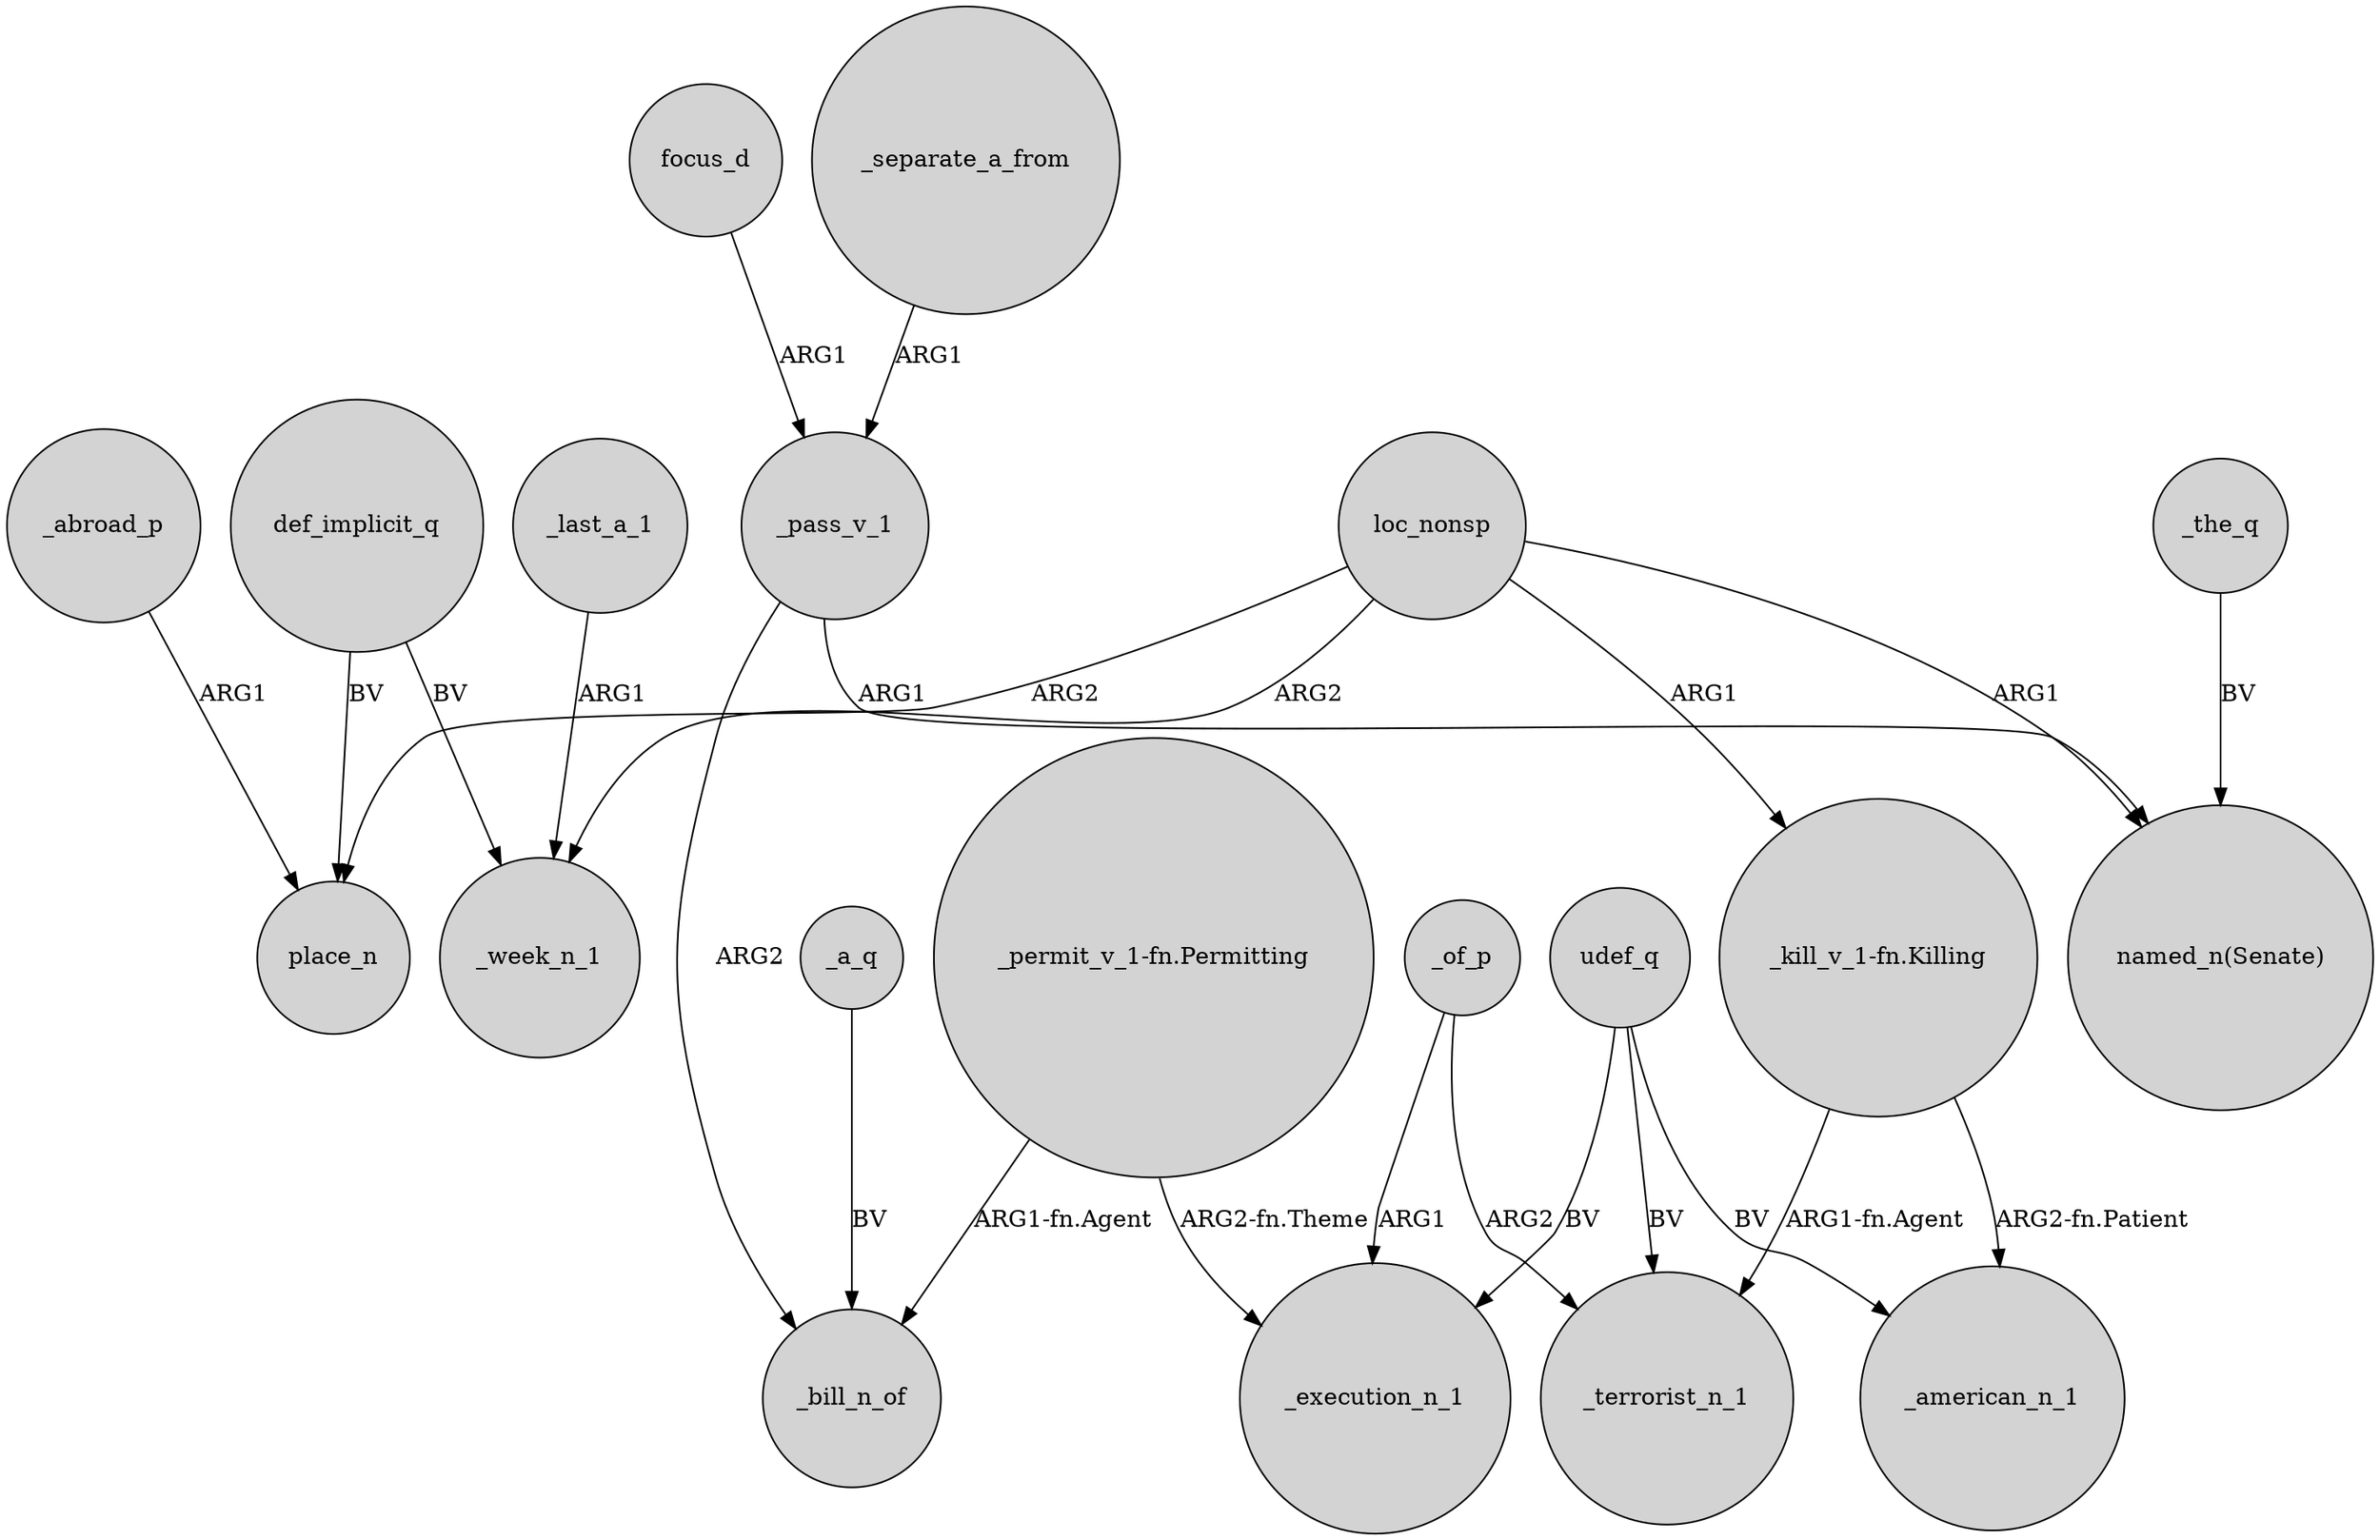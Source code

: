 digraph {
	node [shape=circle style=filled]
	_pass_v_1 -> _bill_n_of [label=ARG2]
	def_implicit_q -> _week_n_1 [label=BV]
	_of_p -> _terrorist_n_1 [label=ARG2]
	_a_q -> _bill_n_of [label=BV]
	_pass_v_1 -> "named_n(Senate)" [label=ARG1]
	udef_q -> _terrorist_n_1 [label=BV]
	"_permit_v_1-fn.Permitting" -> _bill_n_of [label="ARG1-fn.Agent"]
	"_kill_v_1-fn.Killing" -> _terrorist_n_1 [label="ARG1-fn.Agent"]
	def_implicit_q -> place_n [label=BV]
	udef_q -> _execution_n_1 [label=BV]
	focus_d -> _pass_v_1 [label=ARG1]
	loc_nonsp -> _week_n_1 [label=ARG2]
	loc_nonsp -> "_kill_v_1-fn.Killing" [label=ARG1]
	_the_q -> "named_n(Senate)" [label=BV]
	"_permit_v_1-fn.Permitting" -> _execution_n_1 [label="ARG2-fn.Theme"]
	_last_a_1 -> _week_n_1 [label=ARG1]
	_separate_a_from -> _pass_v_1 [label=ARG1]
	udef_q -> _american_n_1 [label=BV]
	"_kill_v_1-fn.Killing" -> _american_n_1 [label="ARG2-fn.Patient"]
	loc_nonsp -> place_n [label=ARG2]
	_of_p -> _execution_n_1 [label=ARG1]
	_abroad_p -> place_n [label=ARG1]
	loc_nonsp -> "named_n(Senate)" [label=ARG1]
}
